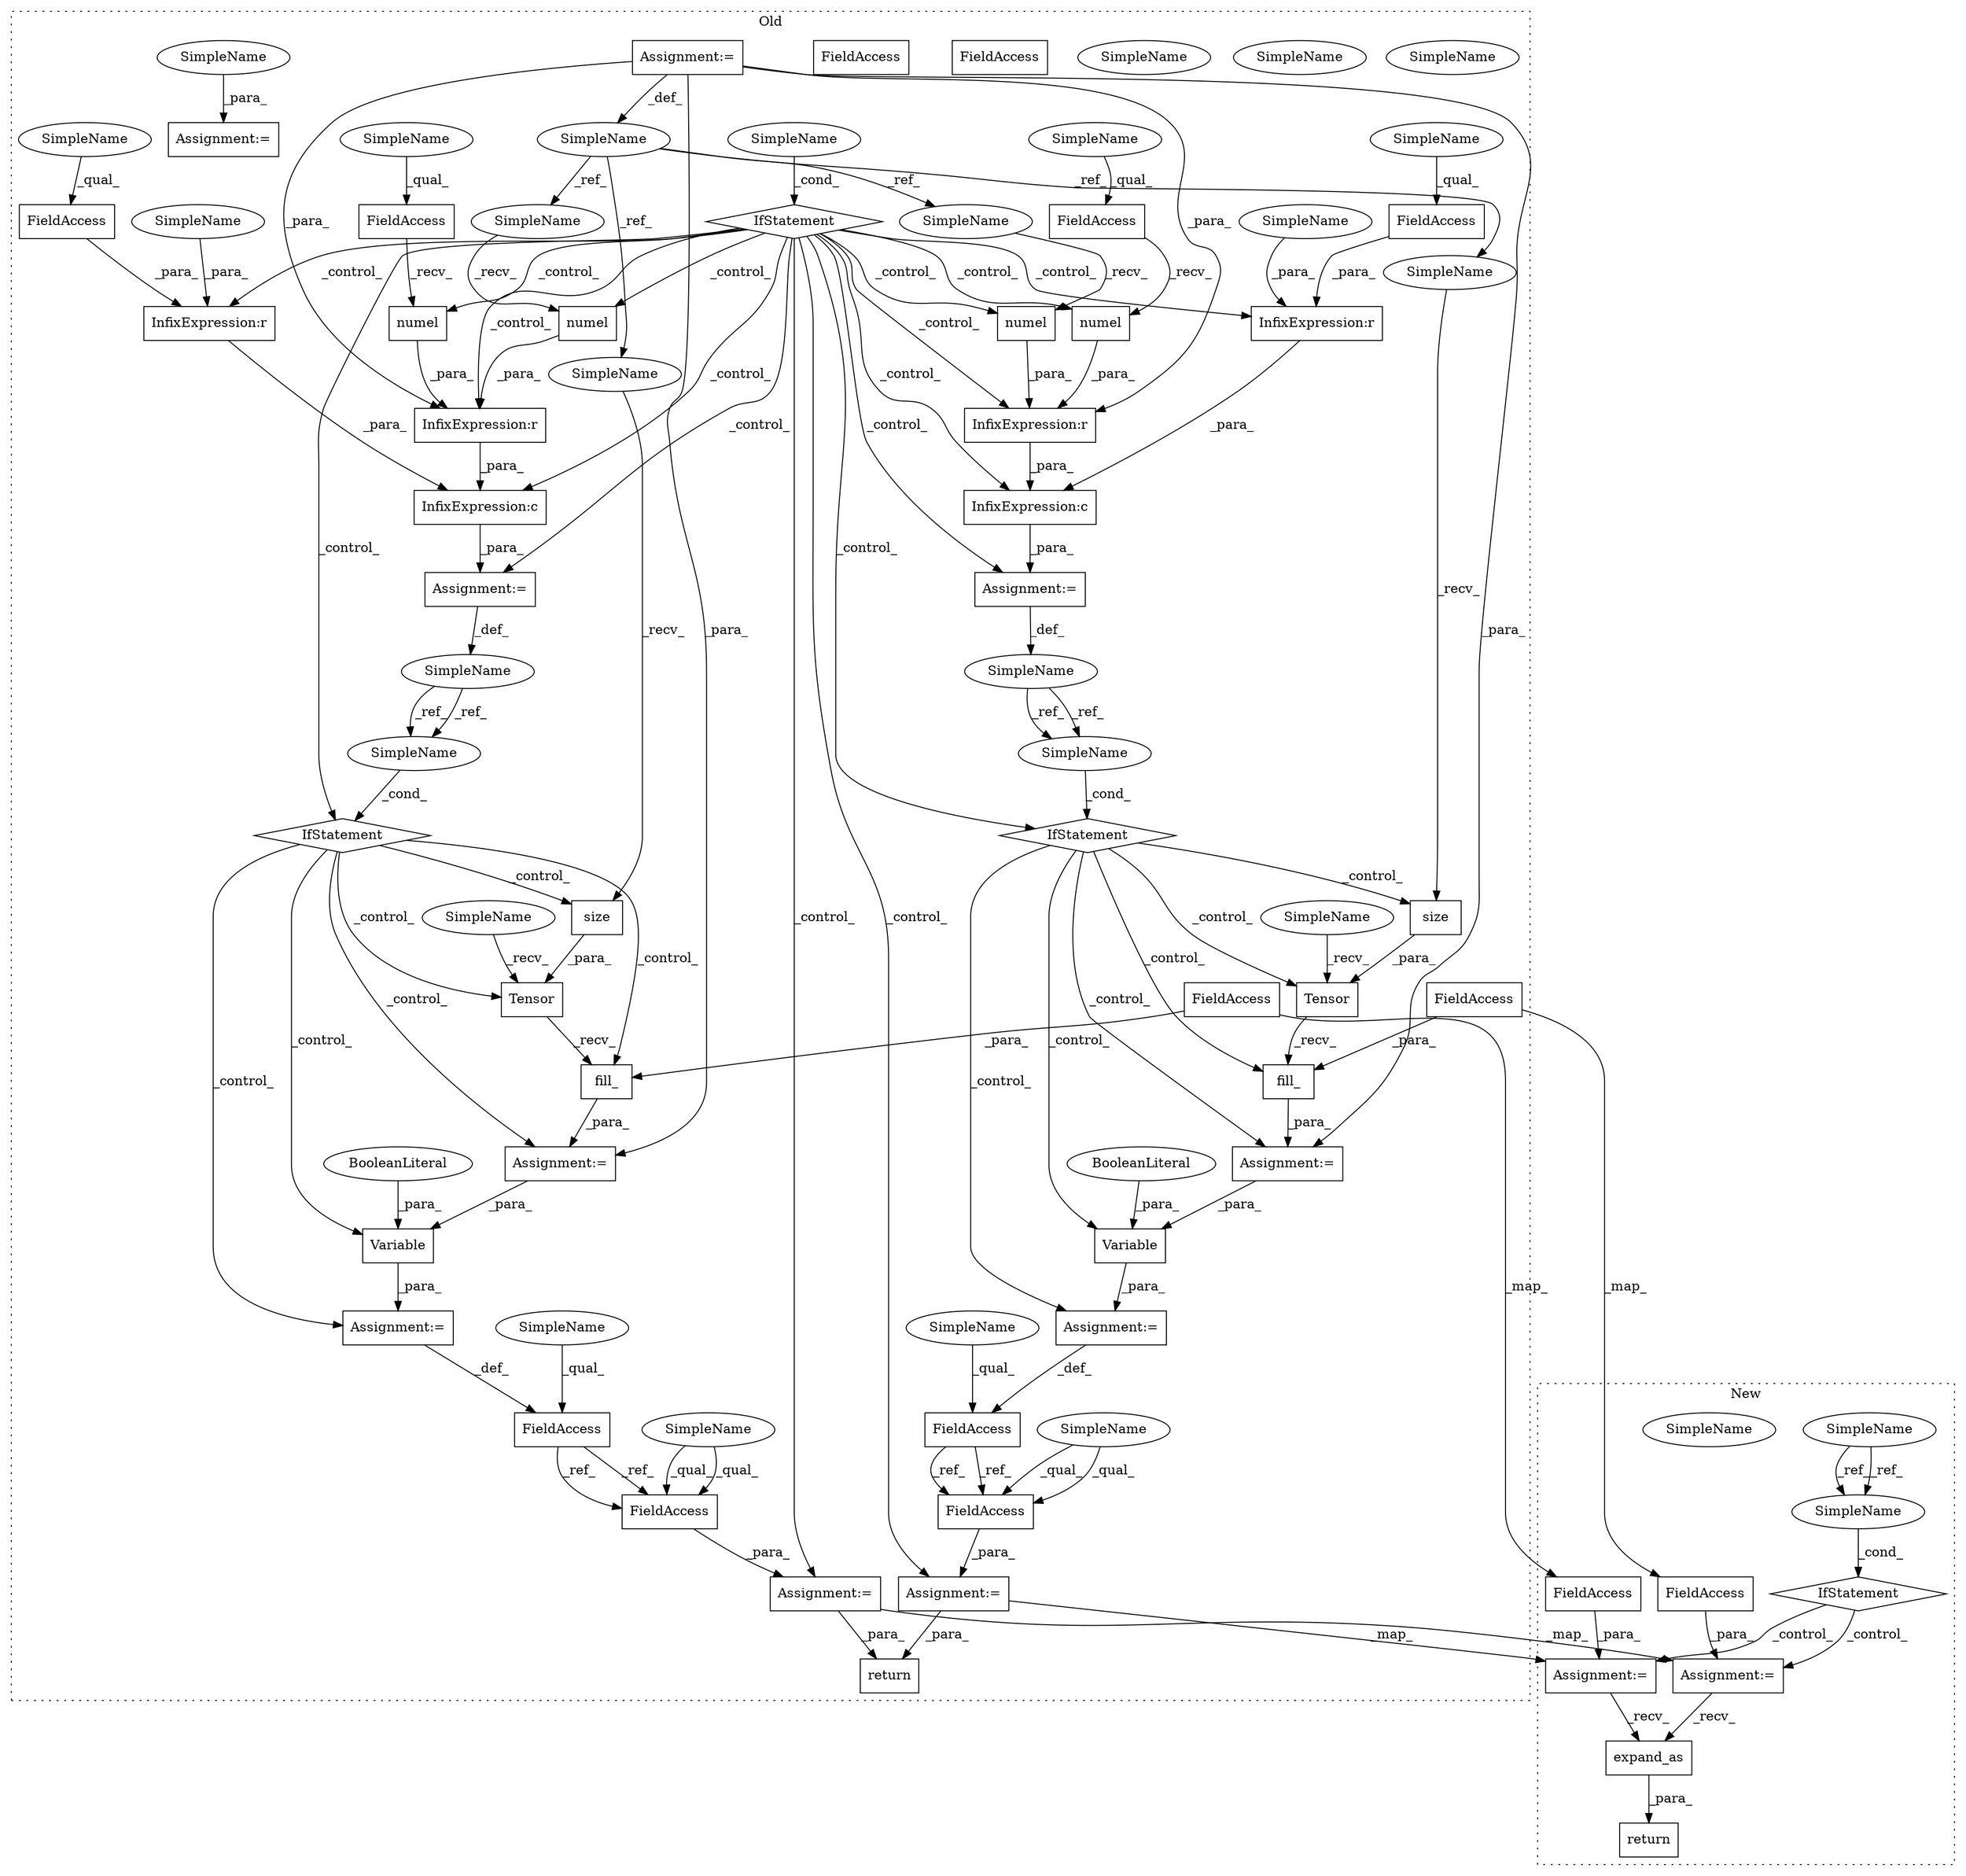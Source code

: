 digraph G {
subgraph cluster0 {
1 [label="Variable" a="32" s="7025,7051" l="9,1" shape="box"];
3 [label="Assignment:=" a="7" s="7024" l="1" shape="box"];
4 [label="BooleanLiteral" a="9" s="7046" l="5" shape="ellipse"];
5 [label="InfixExpression:c" a="27" s="6848" l="4" shape="box"];
6 [label="fill_" a="32" s="6973,6994" l="6,1" shape="box"];
7 [label="InfixExpression:r" a="27" s="6839" l="4" shape="box"];
8 [label="Tensor" a="32" s="6952,6971" l="7,1" shape="box"];
9 [label="numel" a="32" s="6873" l="7" shape="box"];
10 [label="SimpleName" a="42" s="6805" l="12" shape="ellipse"];
11 [label="numel" a="32" s="6890" l="7" shape="box"];
12 [label="SimpleName" a="42" s="6911" l="12" shape="ellipse"];
13 [label="SimpleName" a="42" s="6463" l="14" shape="ellipse"];
14 [label="InfixExpression:c" a="27" s="6530" l="4" shape="box"];
15 [label="Tensor" a="32" s="6634,6653" l="7,1" shape="box"];
16 [label="Variable" a="32" s="6707,6733" l="9,1" shape="box"];
17 [label="numel" a="32" s="6572" l="7" shape="box"];
18 [label="BooleanLiteral" a="9" s="6728" l="5" shape="ellipse"];
19 [label="numel" a="32" s="6555" l="7" shape="box"];
20 [label="SimpleName" a="42" s="6487" l="12" shape="ellipse"];
21 [label="SimpleName" a="42" s="6337" l="5" shape="ellipse"];
22 [label="SimpleName" a="42" s="6593" l="12" shape="ellipse"];
23 [label="InfixExpression:r" a="27" s="6521" l="4" shape="box"];
24 [label="fill_" a="32" s="6655,6676" l="6,1" shape="box"];
25 [label="InfixExpression:r" a="27" s="6880" l="4" shape="box"];
26 [label="InfixExpression:r" a="27" s="6562" l="4" shape="box"];
27 [label="size" a="32" s="6965" l="6" shape="box"];
28 [label="FieldAccess" a="22" s="6687" l="19" shape="box"];
29 [label="size" a="32" s="6647" l="6" shape="box"];
30 [label="FieldAccess" a="22" s="6535" l="19" shape="box"];
31 [label="FieldAccess" a="22" s="7005" l="19" shape="box"];
32 [label="FieldAccess" a="22" s="6764" l="19" shape="box"];
33 [label="FieldAccess" a="22" s="7082" l="19" shape="box"];
34 [label="FieldAccess" a="22" s="6502" l="19" shape="box"];
35 [label="FieldAccess" a="22" s="6853" l="19" shape="box"];
36 [label="FieldAccess" a="22" s="6820" l="19" shape="box"];
37 [label="IfStatement" a="25" s="6907,6923" l="4,2" shape="diamond"];
38 [label="IfStatement" a="25" s="6589,6605" l="4,2" shape="diamond"];
39 [label="Assignment:=" a="7" s="6706" l="1" shape="box"];
40 [label="IfStatement" a="25" s="6459,6477" l="4,2" shape="diamond"];
41 [label="Assignment:=" a="7" s="6946" l="1" shape="box"];
42 [label="Assignment:=" a="7" s="6817" l="1" shape="box"];
43 [label="Assignment:=" a="7" s="6628" l="1" shape="box"];
44 [label="Assignment:=" a="7" s="6337" l="5" shape="box"];
45 [label="Assignment:=" a="7" s="6499" l="1" shape="box"];
46 [label="Assignment:=" a="7" s="6448" l="1" shape="box"];
48 [label="return" a="41" s="7113" l="7" shape="box"];
50 [label="Assignment:=" a="7" s="7081" l="1" shape="box"];
53 [label="Assignment:=" a="7" s="6763" l="1" shape="box"];
56 [label="FieldAccess" a="22" s="6979" l="15" shape="box"];
58 [label="FieldAccess" a="22" s="6661" l="15" shape="box"];
60 [label="FieldAccess" a="22" s="6764" l="19" shape="box"];
62 [label="FieldAccess" a="22" s="7082" l="19" shape="box"];
63 [label="SimpleName" a="42" s="6843" l="4" shape="ellipse"];
64 [label="SimpleName" a="42" s="6525" l="4" shape="ellipse"];
65 [label="SimpleName" a="42" s="6449" l="4" shape="ellipse"];
66 [label="SimpleName" a="42" s="6566" l="5" shape="ellipse"];
67 [label="SimpleName" a="42" s="6884" l="5" shape="ellipse"];
68 [label="SimpleName" a="42" s="6959" l="5" shape="ellipse"];
69 [label="SimpleName" a="42" s="6641" l="5" shape="ellipse"];
70 [label="SimpleName" a="42" s="6463" l="14" shape="ellipse"];
71 [label="SimpleName" a="42" s="6911" l="12" shape="ellipse"];
72 [label="SimpleName" a="42" s="6593" l="12" shape="ellipse"];
73 [label="SimpleName" a="42" s="6947" l="4" shape="ellipse"];
74 [label="SimpleName" a="42" s="6535" l="4" shape="ellipse"];
75 [label="SimpleName" a="42" s="6853" l="4" shape="ellipse"];
76 [label="SimpleName" a="42" s="7005" l="4" shape="ellipse"];
77 [label="SimpleName" a="42" s="6502" l="4" shape="ellipse"];
78 [label="SimpleName" a="42" s="6687" l="4" shape="ellipse"];
79 [label="SimpleName" a="42" s="6764" l="4" shape="ellipse"];
80 [label="SimpleName" a="42" s="6629" l="4" shape="ellipse"];
81 [label="SimpleName" a="42" s="6820" l="4" shape="ellipse"];
82 [label="SimpleName" a="42" s="7082" l="4" shape="ellipse"];
label = "Old";
style="dotted";
}
subgraph cluster1 {
2 [label="expand_as" a="32" s="6098,6113" l="10,1" shape="box"];
47 [label="return" a="41" s="6077" l="7" shape="box"];
49 [label="Assignment:=" a="7" s="5998" l="1" shape="box"];
51 [label="SimpleName" a="42" s="5913" l="14" shape="ellipse"];
52 [label="Assignment:=" a="7" s="6049" l="1" shape="box"];
54 [label="IfStatement" a="25" s="5957,5975" l="4,2" shape="diamond"];
55 [label="SimpleName" a="42" s="5961" l="14" shape="ellipse"];
57 [label="FieldAccess" a="22" s="6050" l="15" shape="box"];
59 [label="FieldAccess" a="22" s="5999" l="15" shape="box"];
61 [label="SimpleName" a="42" s="5961" l="14" shape="ellipse"];
label = "New";
style="dotted";
}
1 -> 3 [label="_para_"];
2 -> 47 [label="_para_"];
3 -> 31 [label="_def_"];
4 -> 1 [label="_para_"];
5 -> 42 [label="_para_"];
6 -> 41 [label="_para_"];
7 -> 5 [label="_para_"];
8 -> 6 [label="_recv_"];
9 -> 25 [label="_para_"];
10 -> 71 [label="_ref_"];
10 -> 71 [label="_ref_"];
11 -> 25 [label="_para_"];
14 -> 45 [label="_para_"];
15 -> 24 [label="_recv_"];
16 -> 39 [label="_para_"];
17 -> 26 [label="_para_"];
18 -> 16 [label="_para_"];
19 -> 26 [label="_para_"];
20 -> 72 [label="_ref_"];
20 -> 72 [label="_ref_"];
21 -> 67 [label="_ref_"];
21 -> 66 [label="_ref_"];
21 -> 68 [label="_ref_"];
21 -> 69 [label="_ref_"];
23 -> 14 [label="_para_"];
24 -> 43 [label="_para_"];
25 -> 5 [label="_para_"];
26 -> 14 [label="_para_"];
27 -> 8 [label="_para_"];
28 -> 60 [label="_ref_"];
28 -> 60 [label="_ref_"];
29 -> 15 [label="_para_"];
30 -> 19 [label="_recv_"];
31 -> 62 [label="_ref_"];
31 -> 62 [label="_ref_"];
34 -> 23 [label="_para_"];
35 -> 9 [label="_recv_"];
36 -> 7 [label="_para_"];
37 -> 1 [label="_control_"];
37 -> 8 [label="_control_"];
37 -> 3 [label="_control_"];
37 -> 6 [label="_control_"];
37 -> 27 [label="_control_"];
37 -> 41 [label="_control_"];
38 -> 16 [label="_control_"];
38 -> 24 [label="_control_"];
38 -> 15 [label="_control_"];
38 -> 43 [label="_control_"];
38 -> 39 [label="_control_"];
38 -> 29 [label="_control_"];
39 -> 28 [label="_def_"];
40 -> 23 [label="_control_"];
40 -> 37 [label="_control_"];
40 -> 17 [label="_control_"];
40 -> 45 [label="_control_"];
40 -> 9 [label="_control_"];
40 -> 14 [label="_control_"];
40 -> 50 [label="_control_"];
40 -> 38 [label="_control_"];
40 -> 11 [label="_control_"];
40 -> 19 [label="_control_"];
40 -> 25 [label="_control_"];
40 -> 7 [label="_control_"];
40 -> 26 [label="_control_"];
40 -> 42 [label="_control_"];
40 -> 5 [label="_control_"];
40 -> 53 [label="_control_"];
41 -> 1 [label="_para_"];
42 -> 10 [label="_def_"];
43 -> 16 [label="_para_"];
44 -> 26 [label="_para_"];
44 -> 41 [label="_para_"];
44 -> 43 [label="_para_"];
44 -> 21 [label="_def_"];
44 -> 25 [label="_para_"];
45 -> 20 [label="_def_"];
49 -> 2 [label="_recv_"];
50 -> 49 [label="_map_"];
50 -> 48 [label="_para_"];
51 -> 61 [label="_ref_"];
51 -> 61 [label="_ref_"];
52 -> 2 [label="_recv_"];
53 -> 48 [label="_para_"];
53 -> 52 [label="_map_"];
54 -> 52 [label="_control_"];
54 -> 49 [label="_control_"];
56 -> 6 [label="_para_"];
56 -> 57 [label="_map_"];
57 -> 52 [label="_para_"];
58 -> 24 [label="_para_"];
58 -> 59 [label="_map_"];
59 -> 49 [label="_para_"];
60 -> 53 [label="_para_"];
61 -> 54 [label="_cond_"];
62 -> 50 [label="_para_"];
63 -> 7 [label="_para_"];
64 -> 23 [label="_para_"];
65 -> 46 [label="_para_"];
66 -> 17 [label="_recv_"];
67 -> 11 [label="_recv_"];
68 -> 27 [label="_recv_"];
69 -> 29 [label="_recv_"];
70 -> 40 [label="_cond_"];
71 -> 37 [label="_cond_"];
72 -> 38 [label="_cond_"];
73 -> 8 [label="_recv_"];
74 -> 30 [label="_qual_"];
75 -> 35 [label="_qual_"];
76 -> 31 [label="_qual_"];
77 -> 34 [label="_qual_"];
78 -> 28 [label="_qual_"];
79 -> 60 [label="_qual_"];
79 -> 60 [label="_qual_"];
80 -> 15 [label="_recv_"];
81 -> 36 [label="_qual_"];
82 -> 62 [label="_qual_"];
82 -> 62 [label="_qual_"];
}